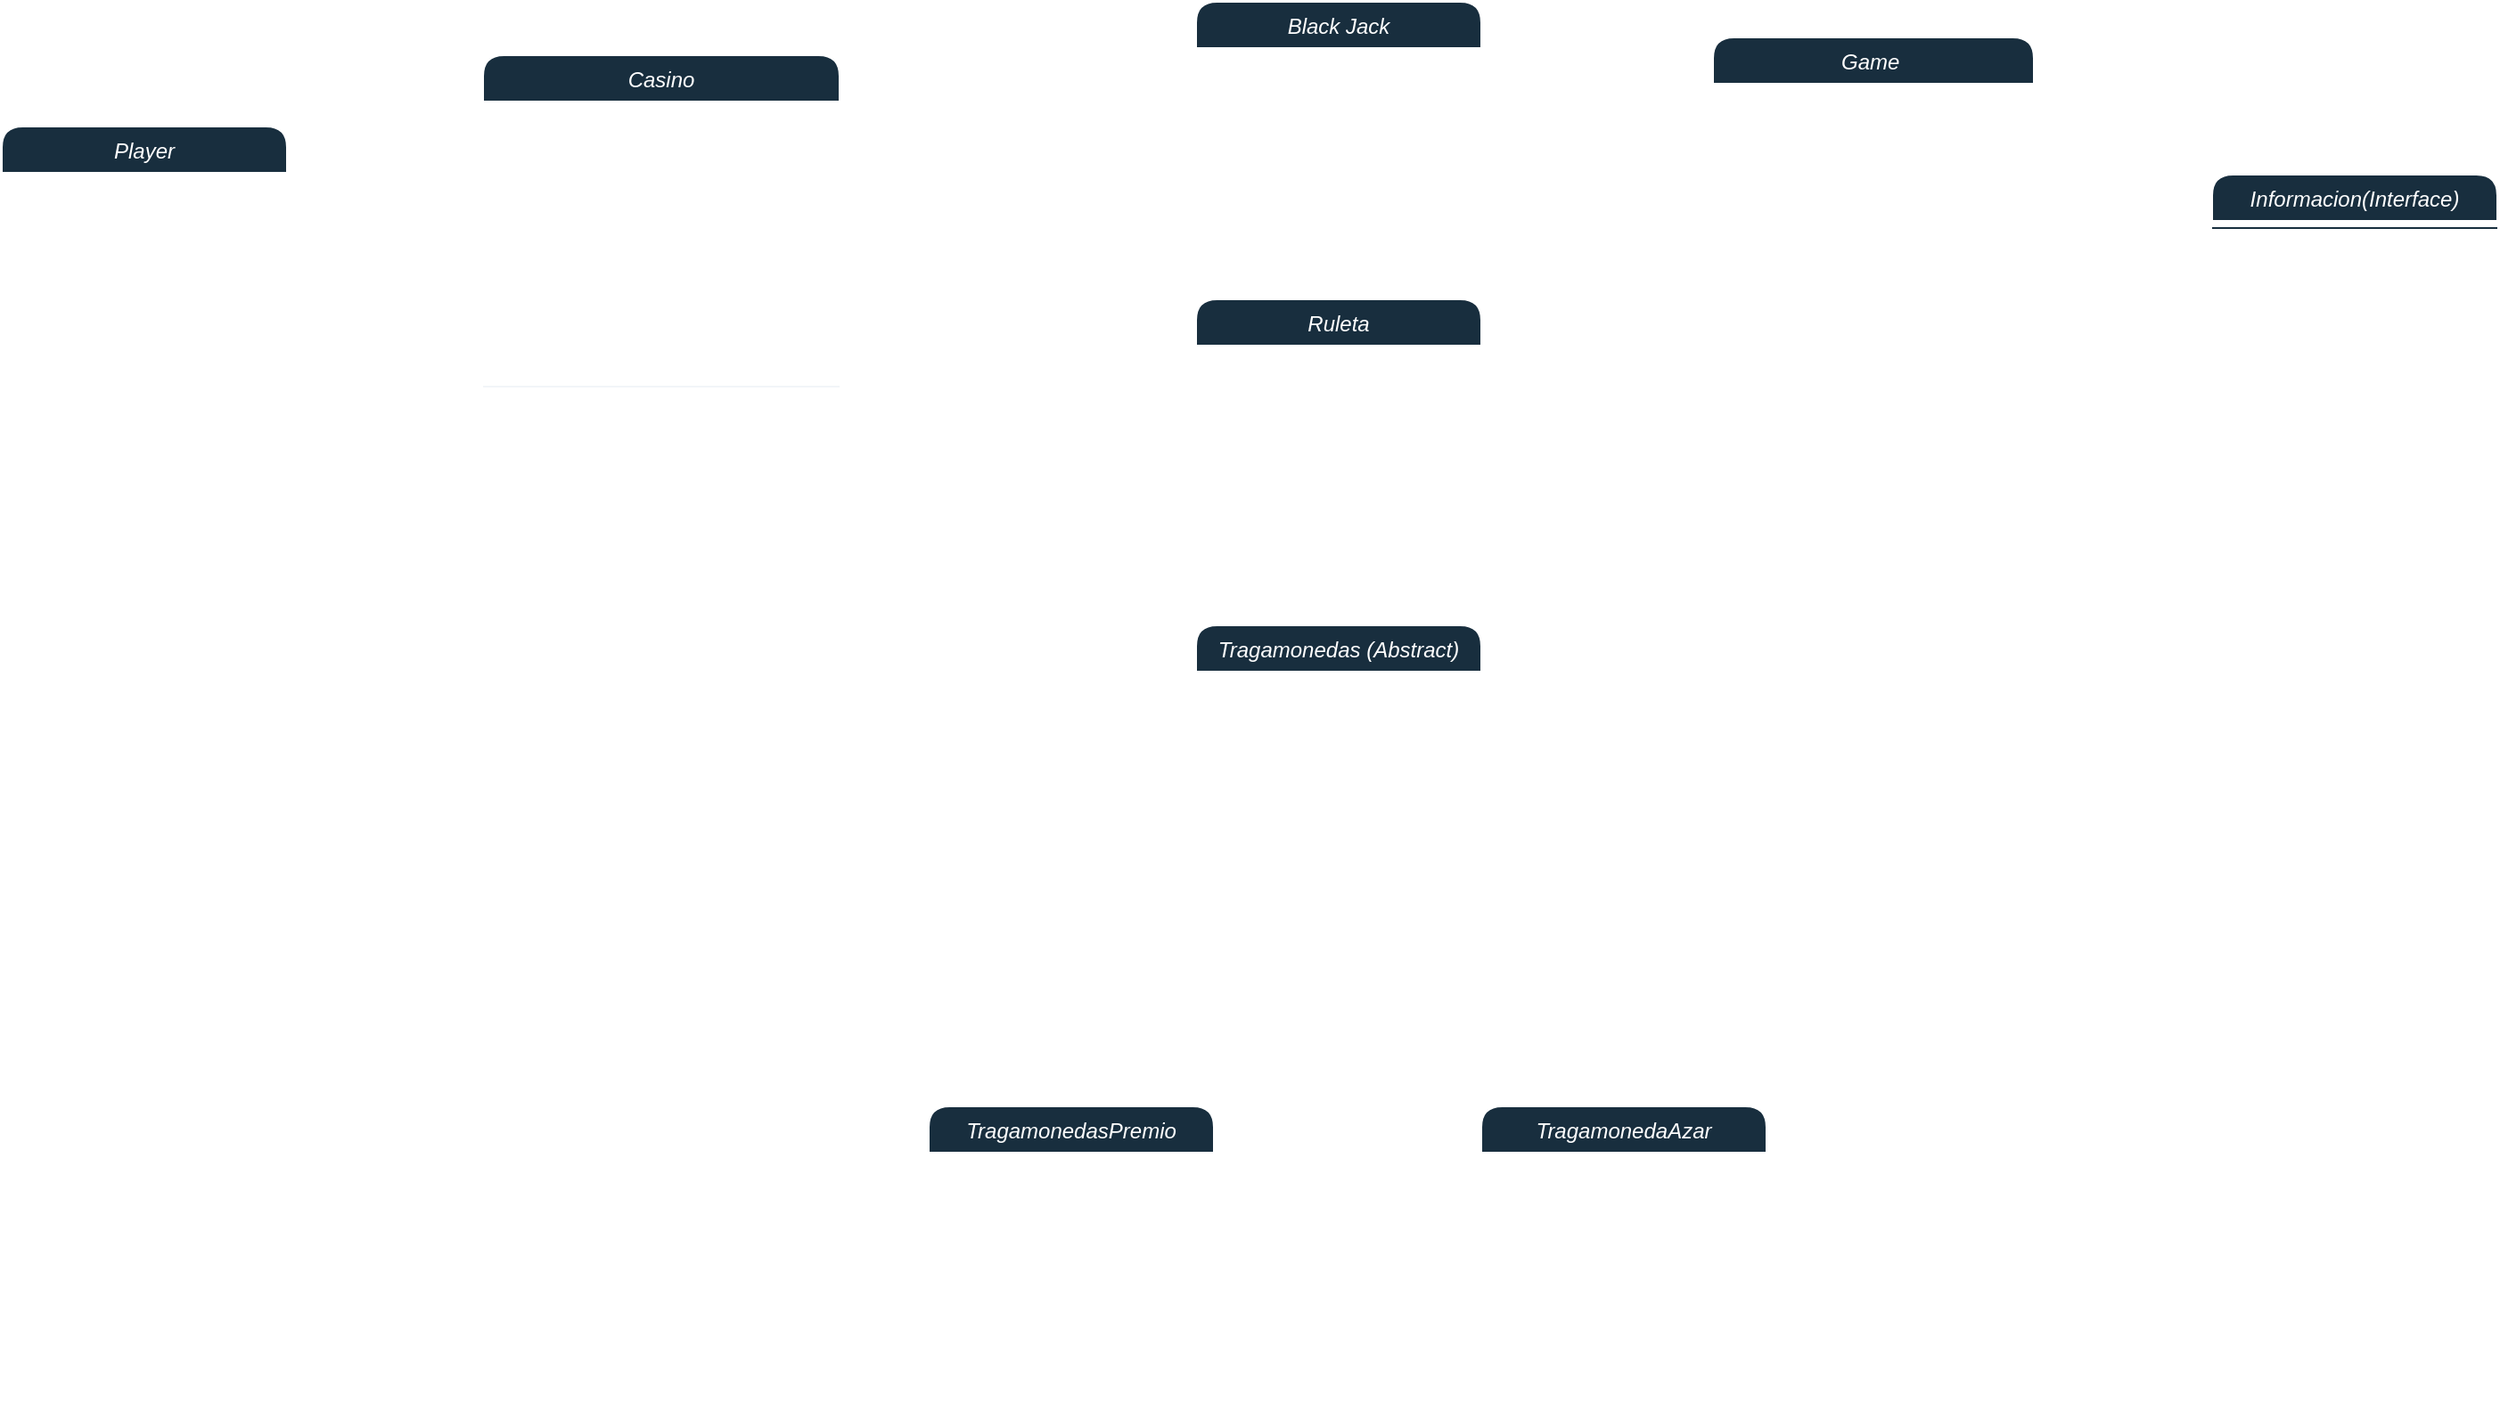 <mxfile>
    <diagram id="C5RBs43oDa-KdzZeNtuy" name="Diagram Class">
        <mxGraphModel dx="2302" dy="849" grid="1" gridSize="10" guides="1" tooltips="1" connect="1" arrows="1" fold="1" page="1" pageScale="1" pageWidth="827" pageHeight="1169" math="0" shadow="0">
            <root>
                <mxCell id="WIyWlLk6GJQsqaUBKTNV-0"/>
                <mxCell id="WIyWlLk6GJQsqaUBKTNV-1" parent="WIyWlLk6GJQsqaUBKTNV-0"/>
                <mxCell id="zkfFHV4jXpPFQw0GAbJ--0" value="Casino" style="swimlane;fontStyle=2;align=center;verticalAlign=top;childLayout=stackLayout;horizontal=1;startSize=26;horizontalStack=0;resizeParent=1;resizeLast=0;collapsible=1;marginBottom=0;rounded=1;shadow=0;strokeWidth=1;labelBackgroundColor=none;fillColor=#182E3E;strokeColor=#FFFFFF;fontColor=#ffffff;gradientColor=none;" parent="WIyWlLk6GJQsqaUBKTNV-1" vertex="1">
                    <mxGeometry x="-90" y="100" width="200" height="424" as="geometry">
                        <mxRectangle x="230" y="140" width="160" height="26" as="alternateBounds"/>
                    </mxGeometry>
                </mxCell>
                <mxCell id="zkfFHV4jXpPFQw0GAbJ--1" value="- casinoName: string" style="text;align=left;verticalAlign=top;spacingLeft=4;spacingRight=4;overflow=hidden;rotatable=0;points=[[0,0.5],[1,0.5]];portConstraint=eastwest;rounded=1;labelBackgroundColor=none;fontColor=#ffffff;" parent="zkfFHV4jXpPFQw0GAbJ--0" vertex="1">
                    <mxGeometry y="26" width="200" height="26" as="geometry"/>
                </mxCell>
                <mxCell id="qtiyZddA9SrgsZBFkZOu-22" value="- minimumAgeAllowed: number" style="text;align=left;verticalAlign=top;spacingLeft=4;spacingRight=4;overflow=hidden;rotatable=0;points=[[0,0.5],[1,0.5]];portConstraint=eastwest;rounded=1;shadow=0;html=0;labelBackgroundColor=none;fontColor=#ffffff;" parent="zkfFHV4jXpPFQw0GAbJ--0" vertex="1">
                    <mxGeometry y="52" width="200" height="26" as="geometry"/>
                </mxCell>
                <mxCell id="2" value="- blackjack: BlackJack" style="text;align=left;verticalAlign=top;spacingLeft=4;spacingRight=4;overflow=hidden;rotatable=0;points=[[0,0.5],[1,0.5]];portConstraint=eastwest;rounded=1;shadow=0;html=0;labelBackgroundColor=none;fontColor=#ffffff;" vertex="1" parent="zkfFHV4jXpPFQw0GAbJ--0">
                    <mxGeometry y="78" width="200" height="26" as="geometry"/>
                </mxCell>
                <mxCell id="3" value="- roulette: Ruleta" style="text;align=left;verticalAlign=top;spacingLeft=4;spacingRight=4;overflow=hidden;rotatable=0;points=[[0,0.5],[1,0.5]];portConstraint=eastwest;rounded=1;shadow=0;html=0;labelBackgroundColor=none;fontColor=#ffffff;" vertex="1" parent="zkfFHV4jXpPFQw0GAbJ--0">
                    <mxGeometry y="104" width="200" height="26" as="geometry"/>
                </mxCell>
                <mxCell id="4" value="- tragamonedas1: Tragamonedas1" style="text;align=left;verticalAlign=top;spacingLeft=4;spacingRight=4;overflow=hidden;rotatable=0;points=[[0,0.5],[1,0.5]];portConstraint=eastwest;rounded=1;shadow=0;html=0;labelBackgroundColor=none;fontColor=#ffffff;" vertex="1" parent="zkfFHV4jXpPFQw0GAbJ--0">
                    <mxGeometry y="130" width="200" height="26" as="geometry"/>
                </mxCell>
                <mxCell id="5" value="- tragamonedas2: Tragamonedas2" style="text;align=left;verticalAlign=top;spacingLeft=4;spacingRight=4;overflow=hidden;rotatable=0;points=[[0,0.5],[1,0.5]];portConstraint=eastwest;rounded=1;shadow=0;html=0;labelBackgroundColor=none;fontColor=#ffffff;" vertex="1" parent="zkfFHV4jXpPFQw0GAbJ--0">
                    <mxGeometry y="156" width="200" height="26" as="geometry"/>
                </mxCell>
                <mxCell id="zkfFHV4jXpPFQw0GAbJ--4" value="" style="line;html=1;strokeWidth=1;align=left;verticalAlign=middle;spacingTop=-1;spacingLeft=3;spacingRight=3;rotatable=0;labelPosition=right;points=[];portConstraint=eastwest;rounded=1;labelBackgroundColor=none;fillColor=#182E3E;strokeColor=#f2f5f8;fontColor=#ffffff;" parent="zkfFHV4jXpPFQw0GAbJ--0" vertex="1">
                    <mxGeometry y="182" width="200" height="8" as="geometry"/>
                </mxCell>
                <mxCell id="qtiyZddA9SrgsZBFkZOu-2" value="+ getCasinoName()" style="text;align=left;verticalAlign=top;spacingLeft=4;spacingRight=4;overflow=hidden;rotatable=0;points=[[0,0.5],[1,0.5]];portConstraint=eastwest;rounded=1;labelBackgroundColor=none;fontColor=#ffffff;" parent="zkfFHV4jXpPFQw0GAbJ--0" vertex="1">
                    <mxGeometry y="190" width="200" height="26" as="geometry"/>
                </mxCell>
                <mxCell id="qtiyZddA9SrgsZBFkZOu-3" value="+ setCasinoName()" style="text;align=left;verticalAlign=top;spacingLeft=4;spacingRight=4;overflow=hidden;rotatable=0;points=[[0,0.5],[1,0.5]];portConstraint=eastwest;rounded=1;labelBackgroundColor=none;fontColor=#ffffff;" parent="zkfFHV4jXpPFQw0GAbJ--0" vertex="1">
                    <mxGeometry y="216" width="200" height="26" as="geometry"/>
                </mxCell>
                <mxCell id="qtiyZddA9SrgsZBFkZOu-6" value="- provideAccess()" style="text;align=left;verticalAlign=top;spacingLeft=4;spacingRight=4;overflow=hidden;rotatable=0;points=[[0,0.5],[1,0.5]];portConstraint=eastwest;rounded=1;labelBackgroundColor=none;fontColor=#ffffff;" parent="zkfFHV4jXpPFQw0GAbJ--0" vertex="1">
                    <mxGeometry y="242" width="200" height="26" as="geometry"/>
                </mxCell>
                <mxCell id="qtiyZddA9SrgsZBFkZOu-7" value="- readFile()" style="text;align=left;verticalAlign=top;spacingLeft=4;spacingRight=4;overflow=hidden;rotatable=0;points=[[0,0.5],[1,0.5]];portConstraint=eastwest;rounded=1;labelBackgroundColor=none;fontColor=#ffffff;" parent="zkfFHV4jXpPFQw0GAbJ--0" vertex="1">
                    <mxGeometry y="268" width="200" height="26" as="geometry"/>
                </mxCell>
                <mxCell id="qtiyZddA9SrgsZBFkZOu-11" value="- welcome()" style="text;align=left;verticalAlign=top;spacingLeft=4;spacingRight=4;overflow=hidden;rotatable=0;points=[[0,0.5],[1,0.5]];portConstraint=eastwest;rounded=1;labelBackgroundColor=none;fontColor=#ffffff;" parent="zkfFHV4jXpPFQw0GAbJ--0" vertex="1">
                    <mxGeometry y="294" width="200" height="26" as="geometry"/>
                </mxCell>
                <mxCell id="qtiyZddA9SrgsZBFkZOu-12" value="- selectGame()" style="text;align=left;verticalAlign=top;spacingLeft=4;spacingRight=4;overflow=hidden;rotatable=0;points=[[0,0.5],[1,0.5]];portConstraint=eastwest;rounded=1;labelBackgroundColor=none;fontColor=#ffffff;" parent="zkfFHV4jXpPFQw0GAbJ--0" vertex="1">
                    <mxGeometry y="320" width="200" height="26" as="geometry"/>
                </mxCell>
                <mxCell id="qtiyZddA9SrgsZBFkZOu-13" value="- play()" style="text;align=left;verticalAlign=top;spacingLeft=4;spacingRight=4;overflow=hidden;rotatable=0;points=[[0,0.5],[1,0.5]];portConstraint=eastwest;rounded=1;labelBackgroundColor=none;fontColor=#ffffff;" parent="zkfFHV4jXpPFQw0GAbJ--0" vertex="1">
                    <mxGeometry y="346" width="200" height="26" as="geometry"/>
                </mxCell>
                <mxCell id="0" value="- newPlayer()" style="text;align=left;verticalAlign=top;spacingLeft=4;spacingRight=4;overflow=hidden;rotatable=0;points=[[0,0.5],[1,0.5]];portConstraint=eastwest;rounded=1;labelBackgroundColor=none;fontColor=#ffffff;" vertex="1" parent="zkfFHV4jXpPFQw0GAbJ--0">
                    <mxGeometry y="372" width="200" height="26" as="geometry"/>
                </mxCell>
                <mxCell id="1" value="+ app()" style="text;align=left;verticalAlign=top;spacingLeft=4;spacingRight=4;overflow=hidden;rotatable=0;points=[[0,0.5],[1,0.5]];portConstraint=eastwest;rounded=1;labelBackgroundColor=none;fontColor=#ffffff;" vertex="1" parent="zkfFHV4jXpPFQw0GAbJ--0">
                    <mxGeometry y="398" width="200" height="26" as="geometry"/>
                </mxCell>
                <mxCell id="1uoDWCev8UhWeoVS1VIx-0" value="Game " style="swimlane;fontStyle=2;align=center;verticalAlign=top;childLayout=stackLayout;horizontal=1;startSize=26;horizontalStack=0;resizeParent=1;resizeLast=0;collapsible=1;marginBottom=0;rounded=1;shadow=0;strokeWidth=1;labelBackgroundColor=none;fillColor=#182E3E;strokeColor=#FFFFFF;fontColor=#ffffff;gradientColor=none;" parent="WIyWlLk6GJQsqaUBKTNV-1" vertex="1">
                    <mxGeometry x="600" y="90" width="180" height="280" as="geometry">
                        <mxRectangle x="230" y="140" width="160" height="26" as="alternateBounds"/>
                    </mxGeometry>
                </mxCell>
                <mxCell id="1uoDWCev8UhWeoVS1VIx-1" value="- Name: string" style="text;align=left;verticalAlign=top;spacingLeft=4;spacingRight=4;overflow=hidden;rotatable=0;points=[[0,0.5],[1,0.5]];portConstraint=eastwest;rounded=1;labelBackgroundColor=none;fontColor=#ffffff;" parent="1uoDWCev8UhWeoVS1VIx-0" vertex="1">
                    <mxGeometry y="26" width="180" height="26" as="geometry"/>
                </mxCell>
                <mxCell id="1uoDWCev8UhWeoVS1VIx-2" value="- apuestaMinima: number" style="text;align=left;verticalAlign=top;spacingLeft=4;spacingRight=4;overflow=hidden;rotatable=0;points=[[0,0.5],[1,0.5]];portConstraint=eastwest;rounded=1;shadow=0;html=0;labelBackgroundColor=none;fontColor=#ffffff;" parent="1uoDWCev8UhWeoVS1VIx-0" vertex="1">
                    <mxGeometry y="52" width="180" height="26" as="geometry"/>
                </mxCell>
                <mxCell id="qtiyZddA9SrgsZBFkZOu-14" value="- probabilidadGanar: number" style="text;align=left;verticalAlign=top;spacingLeft=4;spacingRight=4;overflow=hidden;rotatable=0;points=[[0,0.5],[1,0.5]];portConstraint=eastwest;rounded=1;shadow=0;html=0;labelBackgroundColor=none;fontColor=#ffffff;" parent="1uoDWCev8UhWeoVS1VIx-0" vertex="1">
                    <mxGeometry y="78" width="180" height="26" as="geometry"/>
                </mxCell>
                <mxCell id="1uoDWCev8UhWeoVS1VIx-4" value="" style="line;html=1;strokeWidth=1;align=left;verticalAlign=middle;spacingTop=-1;spacingLeft=3;spacingRight=3;rotatable=0;labelPosition=right;points=[];portConstraint=eastwest;rounded=1;labelBackgroundColor=none;fillColor=#182E3E;strokeColor=#FFFFFF;fontColor=#ffffff;" parent="1uoDWCev8UhWeoVS1VIx-0" vertex="1">
                    <mxGeometry y="104" width="180" height="8" as="geometry"/>
                </mxCell>
                <mxCell id="qtiyZddA9SrgsZBFkZOu-16" value="+ setName()" style="text;align=left;verticalAlign=top;spacingLeft=4;spacingRight=4;overflow=hidden;rotatable=0;points=[[0,0.5],[1,0.5]];portConstraint=eastwest;rounded=1;labelBackgroundColor=none;fontColor=#ffffff;" parent="1uoDWCev8UhWeoVS1VIx-0" vertex="1">
                    <mxGeometry y="112" width="180" height="26" as="geometry"/>
                </mxCell>
                <mxCell id="qtiyZddA9SrgsZBFkZOu-15" value="+ getName()" style="text;align=left;verticalAlign=top;spacingLeft=4;spacingRight=4;overflow=hidden;rotatable=0;points=[[0,0.5],[1,0.5]];portConstraint=eastwest;rounded=1;labelBackgroundColor=none;fontColor=#ffffff;" parent="1uoDWCev8UhWeoVS1VIx-0" vertex="1">
                    <mxGeometry y="138" width="180" height="26" as="geometry"/>
                </mxCell>
                <mxCell id="qtiyZddA9SrgsZBFkZOu-17" value="+ getApuestaMinima()" style="text;align=left;verticalAlign=top;spacingLeft=4;spacingRight=4;overflow=hidden;rotatable=0;points=[[0,0.5],[1,0.5]];portConstraint=eastwest;rounded=1;labelBackgroundColor=none;fontColor=#ffffff;" parent="1uoDWCev8UhWeoVS1VIx-0" vertex="1">
                    <mxGeometry y="164" width="180" height="26" as="geometry"/>
                </mxCell>
                <mxCell id="qtiyZddA9SrgsZBFkZOu-18" value="+ setApuestaMinima()" style="text;align=left;verticalAlign=top;spacingLeft=4;spacingRight=4;overflow=hidden;rotatable=0;points=[[0,0.5],[1,0.5]];portConstraint=eastwest;rounded=1;labelBackgroundColor=none;fontColor=#ffffff;" parent="1uoDWCev8UhWeoVS1VIx-0" vertex="1">
                    <mxGeometry y="190" width="180" height="30" as="geometry"/>
                </mxCell>
                <mxCell id="qtiyZddA9SrgsZBFkZOu-20" value="+ setProbabilidadGanar()" style="text;align=left;verticalAlign=top;spacingLeft=4;spacingRight=4;overflow=hidden;rotatable=0;points=[[0,0.5],[1,0.5]];portConstraint=eastwest;rounded=1;labelBackgroundColor=none;fontColor=#ffffff;" parent="1uoDWCev8UhWeoVS1VIx-0" vertex="1">
                    <mxGeometry y="220" width="180" height="26" as="geometry"/>
                </mxCell>
                <mxCell id="qtiyZddA9SrgsZBFkZOu-19" value="+ getProbabilidadGanar()" style="text;align=left;verticalAlign=top;spacingLeft=4;spacingRight=4;overflow=hidden;rotatable=0;points=[[0,0.5],[1,0.5]];portConstraint=eastwest;rounded=1;labelBackgroundColor=none;fontColor=#ffffff;" parent="1uoDWCev8UhWeoVS1VIx-0" vertex="1">
                    <mxGeometry y="246" width="180" height="26" as="geometry"/>
                </mxCell>
                <mxCell id="1uoDWCev8UhWeoVS1VIx-6" value="Tragamonedas (Abstract)" style="swimlane;fontStyle=2;align=center;verticalAlign=top;childLayout=stackLayout;horizontal=1;startSize=26;horizontalStack=0;resizeParent=1;resizeLast=0;collapsible=1;marginBottom=0;rounded=1;shadow=0;strokeWidth=1;labelBackgroundColor=none;fillColor=#182E3E;strokeColor=#FFFFFF;fontColor=#ffffff;gradientColor=none;" parent="WIyWlLk6GJQsqaUBKTNV-1" vertex="1">
                    <mxGeometry x="310" y="420" width="160" height="208" as="geometry">
                        <mxRectangle x="230" y="140" width="160" height="26" as="alternateBounds"/>
                    </mxGeometry>
                </mxCell>
                <mxCell id="1uoDWCev8UhWeoVS1VIx-7" value="- numero: number" style="text;align=left;verticalAlign=top;spacingLeft=4;spacingRight=4;overflow=hidden;rotatable=0;points=[[0,0.5],[1,0.5]];portConstraint=eastwest;rounded=1;labelBackgroundColor=none;fontColor=#ffffff;" parent="1uoDWCev8UhWeoVS1VIx-6" vertex="1">
                    <mxGeometry y="26" width="160" height="26" as="geometry"/>
                </mxCell>
                <mxCell id="1uoDWCev8UhWeoVS1VIx-8" value="- slots: number" style="text;align=left;verticalAlign=top;spacingLeft=4;spacingRight=4;overflow=hidden;rotatable=0;points=[[0,0.5],[1,0.5]];portConstraint=eastwest;rounded=1;shadow=0;html=0;labelBackgroundColor=none;fontColor=#ffffff;" parent="1uoDWCev8UhWeoVS1VIx-6" vertex="1">
                    <mxGeometry y="52" width="160" height="26" as="geometry"/>
                </mxCell>
                <mxCell id="qtiyZddA9SrgsZBFkZOu-28" value="- type: string" style="text;align=left;verticalAlign=top;spacingLeft=4;spacingRight=4;overflow=hidden;rotatable=0;points=[[0,0.5],[1,0.5]];portConstraint=eastwest;rounded=1;shadow=0;html=0;labelBackgroundColor=none;fontColor=#ffffff;" parent="1uoDWCev8UhWeoVS1VIx-6" vertex="1">
                    <mxGeometry y="78" width="160" height="26" as="geometry"/>
                </mxCell>
                <mxCell id="1uoDWCev8UhWeoVS1VIx-10" value="" style="line;html=1;strokeWidth=1;align=left;verticalAlign=middle;spacingTop=-1;spacingLeft=3;spacingRight=3;rotatable=0;labelPosition=right;points=[];portConstraint=eastwest;rounded=1;labelBackgroundColor=none;fillColor=#182E3E;strokeColor=#FFFFFF;fontColor=#ffffff;" parent="1uoDWCev8UhWeoVS1VIx-6" vertex="1">
                    <mxGeometry y="104" width="160" height="8" as="geometry"/>
                </mxCell>
                <mxCell id="qtiyZddA9SrgsZBFkZOu-29" value="+ getNumber()" style="text;align=left;verticalAlign=top;spacingLeft=4;spacingRight=4;overflow=hidden;rotatable=0;points=[[0,0.5],[1,0.5]];portConstraint=eastwest;rounded=1;labelBackgroundColor=none;fontColor=#ffffff;" parent="1uoDWCev8UhWeoVS1VIx-6" vertex="1">
                    <mxGeometry y="112" width="160" height="26" as="geometry"/>
                </mxCell>
                <mxCell id="qtiyZddA9SrgsZBFkZOu-30" value="+ getType()" style="text;align=left;verticalAlign=top;spacingLeft=4;spacingRight=4;overflow=hidden;rotatable=0;points=[[0,0.5],[1,0.5]];portConstraint=eastwest;rounded=1;labelBackgroundColor=none;fontColor=#ffffff;" parent="1uoDWCev8UhWeoVS1VIx-6" vertex="1">
                    <mxGeometry y="138" width="160" height="26" as="geometry"/>
                </mxCell>
                <mxCell id="qtiyZddA9SrgsZBFkZOu-31" value="+ girar()" style="text;align=left;verticalAlign=top;spacingLeft=4;spacingRight=4;overflow=hidden;rotatable=0;points=[[0,0.5],[1,0.5]];portConstraint=eastwest;rounded=1;labelBackgroundColor=none;fontColor=#ffffff;" parent="1uoDWCev8UhWeoVS1VIx-6" vertex="1">
                    <mxGeometry y="164" width="160" height="26" as="geometry"/>
                </mxCell>
                <mxCell id="10" style="edgeStyle=orthogonalEdgeStyle;html=1;entryX=1;entryY=0.5;entryDx=0;entryDy=0;strokeColor=#FFFFFF;fontColor=#ffffff;endArrow=diamond;endFill=1;exitX=0.5;exitY=0;exitDx=0;exitDy=0;endSize=12;" edge="1" parent="WIyWlLk6GJQsqaUBKTNV-1" source="1uoDWCev8UhWeoVS1VIx-12" target="4">
                    <mxGeometry relative="1" as="geometry">
                        <Array as="points">
                            <mxPoint x="240" y="243"/>
                        </Array>
                    </mxGeometry>
                </mxCell>
                <mxCell id="12" style="edgeStyle=orthogonalEdgeStyle;html=1;entryX=0.5;entryY=1;entryDx=0;entryDy=0;strokeColor=#FFFFFF;fontColor=#ffffff;endArrow=block;endFill=0;exitX=1;exitY=0.5;exitDx=0;exitDy=0;endSize=20;" edge="1" parent="WIyWlLk6GJQsqaUBKTNV-1" source="1uoDWCev8UhWeoVS1VIx-12" target="1uoDWCev8UhWeoVS1VIx-6">
                    <mxGeometry relative="1" as="geometry"/>
                </mxCell>
                <mxCell id="1uoDWCev8UhWeoVS1VIx-12" value="TragamonedasPremio" style="swimlane;fontStyle=2;align=center;verticalAlign=top;childLayout=stackLayout;horizontal=1;startSize=26;horizontalStack=0;resizeParent=1;resizeLast=0;collapsible=1;marginBottom=0;rounded=1;shadow=0;strokeWidth=1;labelBackgroundColor=none;fillColor=#182E3E;strokeColor=#FFFFFF;fontColor=#ffffff;gradientColor=none;" parent="WIyWlLk6GJQsqaUBKTNV-1" vertex="1">
                    <mxGeometry x="160" y="690" width="160" height="138" as="geometry">
                        <mxRectangle x="230" y="140" width="160" height="26" as="alternateBounds"/>
                    </mxGeometry>
                </mxCell>
                <mxCell id="1uoDWCev8UhWeoVS1VIx-13" value="- premio" style="text;align=left;verticalAlign=top;spacingLeft=4;spacingRight=4;overflow=hidden;rotatable=0;points=[[0,0.5],[1,0.5]];portConstraint=eastwest;rounded=1;labelBackgroundColor=none;fontColor=#ffffff;" parent="1uoDWCev8UhWeoVS1VIx-12" vertex="1">
                    <mxGeometry y="26" width="160" height="26" as="geometry"/>
                </mxCell>
                <mxCell id="1uoDWCev8UhWeoVS1VIx-16" value="" style="line;html=1;strokeWidth=1;align=left;verticalAlign=middle;spacingTop=-1;spacingLeft=3;spacingRight=3;rotatable=0;labelPosition=right;points=[];portConstraint=eastwest;rounded=1;labelBackgroundColor=none;fillColor=#182E3E;strokeColor=#FFFFFF;fontColor=#ffffff;" parent="1uoDWCev8UhWeoVS1VIx-12" vertex="1">
                    <mxGeometry y="52" width="160" height="8" as="geometry"/>
                </mxCell>
                <mxCell id="11" style="edgeStyle=orthogonalEdgeStyle;html=1;entryX=1;entryY=0.5;entryDx=0;entryDy=0;strokeColor=#FFFFFF;fontColor=#ffffff;endArrow=diamond;endFill=1;exitX=0.5;exitY=1;exitDx=0;exitDy=0;endSize=12;" edge="1" parent="WIyWlLk6GJQsqaUBKTNV-1" source="1uoDWCev8UhWeoVS1VIx-18" target="5">
                    <mxGeometry relative="1" as="geometry">
                        <Array as="points">
                            <mxPoint x="550" y="850"/>
                            <mxPoint x="140" y="850"/>
                            <mxPoint x="140" y="269"/>
                        </Array>
                    </mxGeometry>
                </mxCell>
                <mxCell id="13" style="edgeStyle=orthogonalEdgeStyle;html=1;strokeColor=#FFFFFF;fontColor=#ffffff;endArrow=block;endFill=0;endSize=20;" edge="1" parent="WIyWlLk6GJQsqaUBKTNV-1" source="1uoDWCev8UhWeoVS1VIx-18">
                    <mxGeometry relative="1" as="geometry">
                        <mxPoint x="390" y="630" as="targetPoint"/>
                    </mxGeometry>
                </mxCell>
                <mxCell id="1uoDWCev8UhWeoVS1VIx-18" value="TragamonedaAzar" style="swimlane;fontStyle=2;align=center;verticalAlign=top;childLayout=stackLayout;horizontal=1;startSize=26;horizontalStack=0;resizeParent=1;resizeLast=0;collapsible=1;marginBottom=0;rounded=1;shadow=0;strokeWidth=1;labelBackgroundColor=none;fillColor=#182E3E;strokeColor=#FFFFFF;fontColor=#ffffff;gradientColor=none;" parent="WIyWlLk6GJQsqaUBKTNV-1" vertex="1">
                    <mxGeometry x="470" y="690" width="160" height="138" as="geometry">
                        <mxRectangle x="230" y="140" width="160" height="26" as="alternateBounds"/>
                    </mxGeometry>
                </mxCell>
                <mxCell id="1uoDWCev8UhWeoVS1VIx-19" value="- " style="text;align=left;verticalAlign=top;spacingLeft=4;spacingRight=4;overflow=hidden;rotatable=0;points=[[0,0.5],[1,0.5]];portConstraint=eastwest;rounded=1;labelBackgroundColor=none;fontColor=#ffffff;" parent="1uoDWCev8UhWeoVS1VIx-18" vertex="1">
                    <mxGeometry y="26" width="160" height="26" as="geometry"/>
                </mxCell>
                <mxCell id="1uoDWCev8UhWeoVS1VIx-22" value="" style="line;html=1;strokeWidth=1;align=left;verticalAlign=middle;spacingTop=-1;spacingLeft=3;spacingRight=3;rotatable=0;labelPosition=right;points=[];portConstraint=eastwest;rounded=1;labelBackgroundColor=none;fillColor=#182E3E;strokeColor=#FFFFFF;fontColor=#ffffff;" parent="1uoDWCev8UhWeoVS1VIx-18" vertex="1">
                    <mxGeometry y="52" width="160" height="8" as="geometry"/>
                </mxCell>
                <mxCell id="1uoDWCev8UhWeoVS1VIx-24" value="Black Jack" style="swimlane;fontStyle=2;align=center;verticalAlign=top;childLayout=stackLayout;horizontal=1;startSize=26;horizontalStack=0;resizeParent=1;resizeLast=0;collapsible=1;marginBottom=0;rounded=1;shadow=0;strokeWidth=1;labelBackgroundColor=none;fillColor=#182E3E;strokeColor=#FFFFFF;fontColor=#ffffff;gradientColor=none;" parent="WIyWlLk6GJQsqaUBKTNV-1" vertex="1">
                    <mxGeometry x="310" y="70" width="160" height="138" as="geometry">
                        <mxRectangle x="230" y="140" width="160" height="26" as="alternateBounds"/>
                    </mxGeometry>
                </mxCell>
                <mxCell id="qtiyZddA9SrgsZBFkZOu-33" value="- numeroDeMesa" style="text;align=left;verticalAlign=top;spacingLeft=4;spacingRight=4;overflow=hidden;rotatable=0;points=[[0,0.5],[1,0.5]];portConstraint=eastwest;rounded=1;labelBackgroundColor=none;fontColor=#ffffff;" parent="1uoDWCev8UhWeoVS1VIx-24" vertex="1">
                    <mxGeometry y="26" width="160" height="26" as="geometry"/>
                </mxCell>
                <mxCell id="1uoDWCev8UhWeoVS1VIx-25" value="- cantCartas" style="text;align=left;verticalAlign=top;spacingLeft=4;spacingRight=4;overflow=hidden;rotatable=0;points=[[0,0.5],[1,0.5]];portConstraint=eastwest;rounded=1;labelBackgroundColor=none;fontColor=#ffffff;" parent="1uoDWCev8UhWeoVS1VIx-24" vertex="1">
                    <mxGeometry y="52" width="160" height="26" as="geometry"/>
                </mxCell>
                <mxCell id="1uoDWCev8UhWeoVS1VIx-26" value="- cantJugadores" style="text;align=left;verticalAlign=top;spacingLeft=4;spacingRight=4;overflow=hidden;rotatable=0;points=[[0,0.5],[1,0.5]];portConstraint=eastwest;rounded=1;shadow=0;html=0;labelBackgroundColor=none;fontColor=#ffffff;" parent="1uoDWCev8UhWeoVS1VIx-24" vertex="1">
                    <mxGeometry y="78" width="160" height="26" as="geometry"/>
                </mxCell>
                <mxCell id="1uoDWCev8UhWeoVS1VIx-28" value="" style="line;html=1;strokeWidth=1;align=left;verticalAlign=middle;spacingTop=-1;spacingLeft=3;spacingRight=3;rotatable=0;labelPosition=right;points=[];portConstraint=eastwest;rounded=1;labelBackgroundColor=none;fillColor=#182E3E;strokeColor=#FFFFFF;fontColor=#ffffff;" parent="1uoDWCev8UhWeoVS1VIx-24" vertex="1">
                    <mxGeometry y="104" width="160" height="8" as="geometry"/>
                </mxCell>
                <mxCell id="1uoDWCev8UhWeoVS1VIx-29" value="+repartirCartas" style="text;align=left;verticalAlign=top;spacingLeft=4;spacingRight=4;overflow=hidden;rotatable=0;points=[[0,0.5],[1,0.5]];portConstraint=eastwest;rounded=1;labelBackgroundColor=none;fontColor=#ffffff;" parent="1uoDWCev8UhWeoVS1VIx-24" vertex="1">
                    <mxGeometry y="112" width="160" height="26" as="geometry"/>
                </mxCell>
                <mxCell id="1uoDWCev8UhWeoVS1VIx-30" value="Ruleta" style="swimlane;fontStyle=2;align=center;verticalAlign=top;childLayout=stackLayout;horizontal=1;startSize=26;horizontalStack=0;resizeParent=1;resizeLast=0;collapsible=1;marginBottom=0;rounded=1;shadow=0;strokeWidth=1;labelBackgroundColor=none;fillColor=#182E3E;strokeColor=#FFFFFF;fontColor=#ffffff;gradientColor=none;" parent="WIyWlLk6GJQsqaUBKTNV-1" vertex="1">
                    <mxGeometry x="310" y="237" width="160" height="150" as="geometry">
                        <mxRectangle x="230" y="140" width="160" height="26" as="alternateBounds"/>
                    </mxGeometry>
                </mxCell>
                <mxCell id="1uoDWCev8UhWeoVS1VIx-31" value="+" style="text;align=left;verticalAlign=top;spacingLeft=4;spacingRight=4;overflow=hidden;rotatable=0;points=[[0,0.5],[1,0.5]];portConstraint=eastwest;rounded=1;labelBackgroundColor=none;fontColor=#ffffff;" parent="1uoDWCev8UhWeoVS1VIx-30" vertex="1">
                    <mxGeometry y="26" width="160" height="26" as="geometry"/>
                </mxCell>
                <mxCell id="1uoDWCev8UhWeoVS1VIx-32" value="- cantidadDeNumeros" style="text;align=left;verticalAlign=top;spacingLeft=4;spacingRight=4;overflow=hidden;rotatable=0;points=[[0,0.5],[1,0.5]];portConstraint=eastwest;rounded=1;shadow=0;html=0;labelBackgroundColor=none;fontColor=#ffffff;" parent="1uoDWCev8UhWeoVS1VIx-30" vertex="1">
                    <mxGeometry y="52" width="160" height="26" as="geometry"/>
                </mxCell>
                <mxCell id="1uoDWCev8UhWeoVS1VIx-34" value="" style="line;html=1;strokeWidth=1;align=left;verticalAlign=middle;spacingTop=-1;spacingLeft=3;spacingRight=3;rotatable=0;labelPosition=right;points=[];portConstraint=eastwest;rounded=1;labelBackgroundColor=none;fillColor=#182E3E;strokeColor=#FFFFFF;fontColor=#ffffff;" parent="1uoDWCev8UhWeoVS1VIx-30" vertex="1">
                    <mxGeometry y="78" width="160" height="8" as="geometry"/>
                </mxCell>
                <mxCell id="siVcFFdN2mKWDhw-emtM-8" value="- CalcularNumber()" style="text;align=left;verticalAlign=top;spacingLeft=4;spacingRight=4;overflow=hidden;rotatable=0;points=[[0,0.5],[1,0.5]];portConstraint=eastwest;rounded=1;labelBackgroundColor=none;fontColor=#ffffff;" parent="1uoDWCev8UhWeoVS1VIx-30" vertex="1">
                    <mxGeometry y="86" width="160" height="26" as="geometry"/>
                </mxCell>
                <mxCell id="siVcFFdN2mKWDhw-emtM-7" value="+ calcularPremio" style="text;align=left;verticalAlign=top;spacingLeft=4;spacingRight=4;overflow=hidden;rotatable=0;points=[[0,0.5],[1,0.5]];portConstraint=eastwest;rounded=1;labelBackgroundColor=none;fontColor=#ffffff;" parent="1uoDWCev8UhWeoVS1VIx-30" vertex="1">
                    <mxGeometry y="112" width="160" height="26" as="geometry"/>
                </mxCell>
                <mxCell id="1uoDWCev8UhWeoVS1VIx-36" value="Player" style="swimlane;fontStyle=2;align=center;verticalAlign=top;childLayout=stackLayout;horizontal=1;startSize=26;horizontalStack=0;resizeParent=1;resizeLast=0;collapsible=1;marginBottom=0;rounded=1;shadow=0;strokeWidth=1;labelBackgroundColor=none;fillColor=#182E3E;strokeColor=#FFFFFF;fontColor=#ffffff;gradientColor=none;" parent="WIyWlLk6GJQsqaUBKTNV-1" vertex="1">
                    <mxGeometry x="-360" y="140" width="160" height="300" as="geometry">
                        <mxRectangle x="230" y="140" width="160" height="26" as="alternateBounds"/>
                    </mxGeometry>
                </mxCell>
                <mxCell id="1uoDWCev8UhWeoVS1VIx-37" value="- firstName: string" style="text;align=left;verticalAlign=top;spacingLeft=4;spacingRight=4;overflow=hidden;rotatable=0;points=[[0,0.5],[1,0.5]];portConstraint=eastwest;rounded=1;labelBackgroundColor=none;fontColor=#ffffff;" parent="1uoDWCev8UhWeoVS1VIx-36" vertex="1">
                    <mxGeometry y="26" width="160" height="26" as="geometry"/>
                </mxCell>
                <mxCell id="1uoDWCev8UhWeoVS1VIx-38" value="- lastName: string" style="text;align=left;verticalAlign=top;spacingLeft=4;spacingRight=4;overflow=hidden;rotatable=0;points=[[0,0.5],[1,0.5]];portConstraint=eastwest;rounded=1;shadow=0;html=0;labelBackgroundColor=none;fontColor=#ffffff;" parent="1uoDWCev8UhWeoVS1VIx-36" vertex="1">
                    <mxGeometry y="52" width="160" height="26" as="geometry"/>
                </mxCell>
                <mxCell id="1uoDWCev8UhWeoVS1VIx-39" value="- email: string" style="text;align=left;verticalAlign=top;spacingLeft=4;spacingRight=4;overflow=hidden;rotatable=0;points=[[0,0.5],[1,0.5]];portConstraint=eastwest;rounded=1;shadow=0;html=0;labelBackgroundColor=none;fontColor=#ffffff;" parent="1uoDWCev8UhWeoVS1VIx-36" vertex="1">
                    <mxGeometry y="78" width="160" height="26" as="geometry"/>
                </mxCell>
                <mxCell id="1uoDWCev8UhWeoVS1VIx-52" value="- fichas: number" style="text;align=left;verticalAlign=top;spacingLeft=4;spacingRight=4;overflow=hidden;rotatable=0;points=[[0,0.5],[1,0.5]];portConstraint=eastwest;rounded=1;shadow=0;html=0;labelBackgroundColor=none;fontColor=#ffffff;" parent="1uoDWCev8UhWeoVS1VIx-36" vertex="1">
                    <mxGeometry y="104" width="160" height="26" as="geometry"/>
                </mxCell>
                <mxCell id="1uoDWCev8UhWeoVS1VIx-40" value="" style="line;html=1;strokeWidth=1;align=left;verticalAlign=middle;spacingTop=-1;spacingLeft=3;spacingRight=3;rotatable=0;labelPosition=right;points=[];portConstraint=eastwest;rounded=1;labelBackgroundColor=none;fillColor=#182E3E;strokeColor=#FFFFFF;fontColor=#ffffff;" parent="1uoDWCev8UhWeoVS1VIx-36" vertex="1">
                    <mxGeometry y="130" width="160" height="8" as="geometry"/>
                </mxCell>
                <mxCell id="1uoDWCev8UhWeoVS1VIx-41" value="+ getFirstName()" style="text;align=left;verticalAlign=top;spacingLeft=4;spacingRight=4;overflow=hidden;rotatable=0;points=[[0,0.5],[1,0.5]];portConstraint=eastwest;rounded=1;labelBackgroundColor=none;fontColor=#ffffff;" parent="1uoDWCev8UhWeoVS1VIx-36" vertex="1">
                    <mxGeometry y="138" width="160" height="26" as="geometry"/>
                </mxCell>
                <mxCell id="1uoDWCev8UhWeoVS1VIx-56" value="+ setFirstName()" style="text;align=left;verticalAlign=top;spacingLeft=4;spacingRight=4;overflow=hidden;rotatable=0;points=[[0,0.5],[1,0.5]];portConstraint=eastwest;rounded=1;labelBackgroundColor=none;fontColor=#ffffff;" parent="1uoDWCev8UhWeoVS1VIx-36" vertex="1">
                    <mxGeometry y="164" width="160" height="26" as="geometry"/>
                </mxCell>
                <mxCell id="1uoDWCev8UhWeoVS1VIx-54" value="+ getLastName()" style="text;align=left;verticalAlign=top;spacingLeft=4;spacingRight=4;overflow=hidden;rotatable=0;points=[[0,0.5],[1,0.5]];portConstraint=eastwest;rounded=1;labelBackgroundColor=none;fontColor=#ffffff;" parent="1uoDWCev8UhWeoVS1VIx-36" vertex="1">
                    <mxGeometry y="190" width="160" height="26" as="geometry"/>
                </mxCell>
                <mxCell id="1uoDWCev8UhWeoVS1VIx-57" value="+ setLastName()" style="text;align=left;verticalAlign=top;spacingLeft=4;spacingRight=4;overflow=hidden;rotatable=0;points=[[0,0.5],[1,0.5]];portConstraint=eastwest;rounded=1;labelBackgroundColor=none;fontColor=#ffffff;" parent="1uoDWCev8UhWeoVS1VIx-36" vertex="1">
                    <mxGeometry y="216" width="160" height="26" as="geometry"/>
                </mxCell>
                <mxCell id="1uoDWCev8UhWeoVS1VIx-58" value="+ getEmail()" style="text;align=left;verticalAlign=top;spacingLeft=4;spacingRight=4;overflow=hidden;rotatable=0;points=[[0,0.5],[1,0.5]];portConstraint=eastwest;rounded=1;labelBackgroundColor=none;fontColor=#ffffff;" parent="1uoDWCev8UhWeoVS1VIx-36" vertex="1">
                    <mxGeometry y="242" width="160" height="26" as="geometry"/>
                </mxCell>
                <mxCell id="1uoDWCev8UhWeoVS1VIx-53" value="+ setEmail()" style="text;align=left;verticalAlign=top;spacingLeft=4;spacingRight=4;overflow=hidden;rotatable=0;points=[[0,0.5],[1,0.5]];portConstraint=eastwest;rounded=1;labelBackgroundColor=none;fontColor=#ffffff;" parent="1uoDWCev8UhWeoVS1VIx-36" vertex="1">
                    <mxGeometry y="268" width="160" height="26" as="geometry"/>
                </mxCell>
                <mxCell id="siVcFFdN2mKWDhw-emtM-0" value="Informacion(Interface)" style="swimlane;fontStyle=2;align=center;verticalAlign=top;childLayout=stackLayout;horizontal=1;startSize=26;horizontalStack=0;resizeParent=1;resizeLast=0;collapsible=1;marginBottom=0;rounded=1;shadow=0;strokeWidth=1;labelBackgroundColor=none;fillColor=#182E3E;strokeColor=#FFFFFF;fontColor=#ffffff;gradientColor=none;" parent="WIyWlLk6GJQsqaUBKTNV-1" vertex="1">
                    <mxGeometry x="880" y="167" width="160" height="96" as="geometry">
                        <mxRectangle x="230" y="140" width="160" height="26" as="alternateBounds"/>
                    </mxGeometry>
                </mxCell>
                <mxCell id="siVcFFdN2mKWDhw-emtM-3" value="" style="line;html=1;strokeWidth=1;align=left;verticalAlign=middle;spacingTop=-1;spacingLeft=3;spacingRight=3;rotatable=0;labelPosition=right;points=[];portConstraint=eastwest;rounded=1;labelBackgroundColor=none;fillColor=#182E3E;strokeColor=#182e3e;fontColor=#ffffff;" parent="siVcFFdN2mKWDhw-emtM-0" vertex="1">
                    <mxGeometry y="26" width="160" height="8" as="geometry"/>
                </mxCell>
                <mxCell id="siVcFFdN2mKWDhw-emtM-4" value="+ showInfo()" style="text;align=left;verticalAlign=top;spacingLeft=4;spacingRight=4;overflow=hidden;rotatable=0;points=[[0,0.5],[1,0.5]];portConstraint=eastwest;rounded=1;labelBackgroundColor=none;fontColor=#ffffff;" parent="siVcFFdN2mKWDhw-emtM-0" vertex="1">
                    <mxGeometry y="34" width="160" height="26" as="geometry"/>
                </mxCell>
                <mxCell id="pEmaJM6D9sPpgWn_LBRm-16" value="+ makeStatistics()" style="text;align=left;verticalAlign=top;spacingLeft=4;spacingRight=4;overflow=hidden;rotatable=0;points=[[0,0.5],[1,0.5]];portConstraint=eastwest;rounded=1;labelBackgroundColor=none;fontColor=#ffffff;" vertex="1" parent="siVcFFdN2mKWDhw-emtM-0">
                    <mxGeometry y="60" width="160" height="26" as="geometry"/>
                </mxCell>
                <mxCell id="8" style="edgeStyle=orthogonalEdgeStyle;html=1;entryX=1;entryY=0.5;entryDx=0;entryDy=0;strokeColor=#FFFFFF;fontColor=#ffffff;endArrow=diamond;endFill=1;endSize=12;" edge="1" parent="WIyWlLk6GJQsqaUBKTNV-1" source="1uoDWCev8UhWeoVS1VIx-26" target="2">
                    <mxGeometry relative="1" as="geometry">
                        <Array as="points">
                            <mxPoint x="280" y="161"/>
                            <mxPoint x="280" y="191"/>
                        </Array>
                    </mxGeometry>
                </mxCell>
                <mxCell id="9" style="edgeStyle=orthogonalEdgeStyle;html=1;entryX=1;entryY=0.5;entryDx=0;entryDy=0;strokeColor=#FFFFFF;fontColor=#ffffff;endArrow=diamond;endFill=1;endSize=12;" edge="1" parent="WIyWlLk6GJQsqaUBKTNV-1" source="siVcFFdN2mKWDhw-emtM-8" target="3">
                    <mxGeometry relative="1" as="geometry">
                        <Array as="points">
                            <mxPoint x="280" y="336"/>
                            <mxPoint x="280" y="217"/>
                        </Array>
                    </mxGeometry>
                </mxCell>
                <mxCell id="14" style="edgeStyle=orthogonalEdgeStyle;html=1;entryX=0;entryY=0.5;entryDx=0;entryDy=0;strokeColor=#FFFFFF;fontColor=#ffffff;endArrow=block;endFill=0;endSize=20;" edge="1" parent="WIyWlLk6GJQsqaUBKTNV-1" source="1uoDWCev8UhWeoVS1VIx-25" target="qtiyZddA9SrgsZBFkZOu-15">
                    <mxGeometry relative="1" as="geometry"/>
                </mxCell>
                <mxCell id="15" style="edgeStyle=orthogonalEdgeStyle;html=1;entryX=0;entryY=0.5;entryDx=0;entryDy=0;strokeColor=#FFFFFF;fontColor=#ffffff;endArrow=block;endFill=0;endSize=20;" edge="1" parent="WIyWlLk6GJQsqaUBKTNV-1" source="siVcFFdN2mKWDhw-emtM-8" target="qtiyZddA9SrgsZBFkZOu-15">
                    <mxGeometry relative="1" as="geometry"/>
                </mxCell>
                <mxCell id="16" style="edgeStyle=orthogonalEdgeStyle;html=1;entryX=0.5;entryY=1;entryDx=0;entryDy=0;strokeColor=#FFFFFF;fontColor=#ffffff;endArrow=block;endFill=0;endSize=20;" edge="1" parent="WIyWlLk6GJQsqaUBKTNV-1" source="qtiyZddA9SrgsZBFkZOu-29" target="1uoDWCev8UhWeoVS1VIx-0">
                    <mxGeometry relative="1" as="geometry"/>
                </mxCell>
                <mxCell id="pEmaJM6D9sPpgWn_LBRm-19" style="edgeStyle=orthogonalEdgeStyle;html=1;entryX=1;entryY=0.5;entryDx=0;entryDy=0;dashed=1;dashPattern=8 8;strokeColor=#FFFFFF;fontColor=#ffffff;endArrow=block;endFill=0;endSize=12;exitX=0;exitY=0.5;exitDx=0;exitDy=0;" edge="1" parent="WIyWlLk6GJQsqaUBKTNV-1" source="siVcFFdN2mKWDhw-emtM-4" target="qtiyZddA9SrgsZBFkZOu-15">
                    <mxGeometry relative="1" as="geometry"/>
                </mxCell>
            </root>
        </mxGraphModel>
    </diagram>
    <diagram id="-5o6SfBNCE-tBCm-LKLp" name="Use cases">
        <mxGraphModel dx="811" dy="467" grid="1" gridSize="10" guides="1" tooltips="1" connect="1" arrows="1" fold="1" page="1" pageScale="1" pageWidth="850" pageHeight="1100" math="0" shadow="0">
            <root>
                <mxCell id="0"/>
                <mxCell id="1" parent="0"/>
            </root>
        </mxGraphModel>
    </diagram>
</mxfile>
